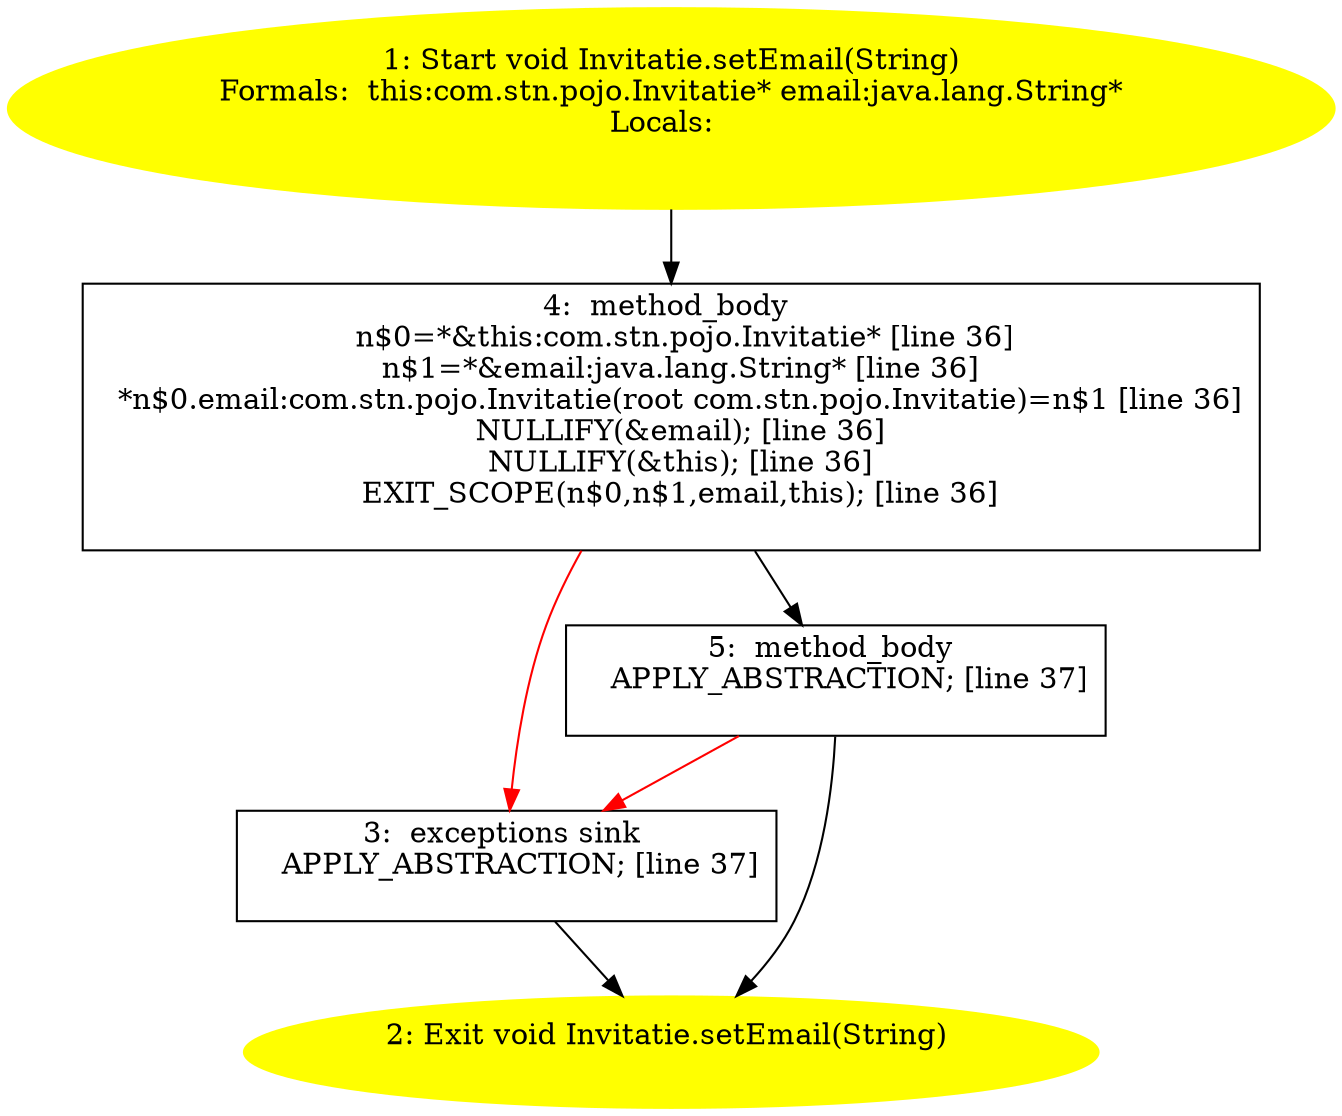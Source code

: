 /* @generated */
digraph cfg {
"com.stn.pojo.Invitatie.setEmail(java.lang.String):void.0924bffbe6794b5a5e1bef8af9686aa6_1" [label="1: Start void Invitatie.setEmail(String)\nFormals:  this:com.stn.pojo.Invitatie* email:java.lang.String*\nLocals:  \n  " color=yellow style=filled]
	

	 "com.stn.pojo.Invitatie.setEmail(java.lang.String):void.0924bffbe6794b5a5e1bef8af9686aa6_1" -> "com.stn.pojo.Invitatie.setEmail(java.lang.String):void.0924bffbe6794b5a5e1bef8af9686aa6_4" ;
"com.stn.pojo.Invitatie.setEmail(java.lang.String):void.0924bffbe6794b5a5e1bef8af9686aa6_2" [label="2: Exit void Invitatie.setEmail(String) \n  " color=yellow style=filled]
	

"com.stn.pojo.Invitatie.setEmail(java.lang.String):void.0924bffbe6794b5a5e1bef8af9686aa6_3" [label="3:  exceptions sink \n   APPLY_ABSTRACTION; [line 37]\n " shape="box"]
	

	 "com.stn.pojo.Invitatie.setEmail(java.lang.String):void.0924bffbe6794b5a5e1bef8af9686aa6_3" -> "com.stn.pojo.Invitatie.setEmail(java.lang.String):void.0924bffbe6794b5a5e1bef8af9686aa6_2" ;
"com.stn.pojo.Invitatie.setEmail(java.lang.String):void.0924bffbe6794b5a5e1bef8af9686aa6_4" [label="4:  method_body \n   n$0=*&this:com.stn.pojo.Invitatie* [line 36]\n  n$1=*&email:java.lang.String* [line 36]\n  *n$0.email:com.stn.pojo.Invitatie(root com.stn.pojo.Invitatie)=n$1 [line 36]\n  NULLIFY(&email); [line 36]\n  NULLIFY(&this); [line 36]\n  EXIT_SCOPE(n$0,n$1,email,this); [line 36]\n " shape="box"]
	

	 "com.stn.pojo.Invitatie.setEmail(java.lang.String):void.0924bffbe6794b5a5e1bef8af9686aa6_4" -> "com.stn.pojo.Invitatie.setEmail(java.lang.String):void.0924bffbe6794b5a5e1bef8af9686aa6_5" ;
	 "com.stn.pojo.Invitatie.setEmail(java.lang.String):void.0924bffbe6794b5a5e1bef8af9686aa6_4" -> "com.stn.pojo.Invitatie.setEmail(java.lang.String):void.0924bffbe6794b5a5e1bef8af9686aa6_3" [color="red" ];
"com.stn.pojo.Invitatie.setEmail(java.lang.String):void.0924bffbe6794b5a5e1bef8af9686aa6_5" [label="5:  method_body \n   APPLY_ABSTRACTION; [line 37]\n " shape="box"]
	

	 "com.stn.pojo.Invitatie.setEmail(java.lang.String):void.0924bffbe6794b5a5e1bef8af9686aa6_5" -> "com.stn.pojo.Invitatie.setEmail(java.lang.String):void.0924bffbe6794b5a5e1bef8af9686aa6_2" ;
	 "com.stn.pojo.Invitatie.setEmail(java.lang.String):void.0924bffbe6794b5a5e1bef8af9686aa6_5" -> "com.stn.pojo.Invitatie.setEmail(java.lang.String):void.0924bffbe6794b5a5e1bef8af9686aa6_3" [color="red" ];
}
